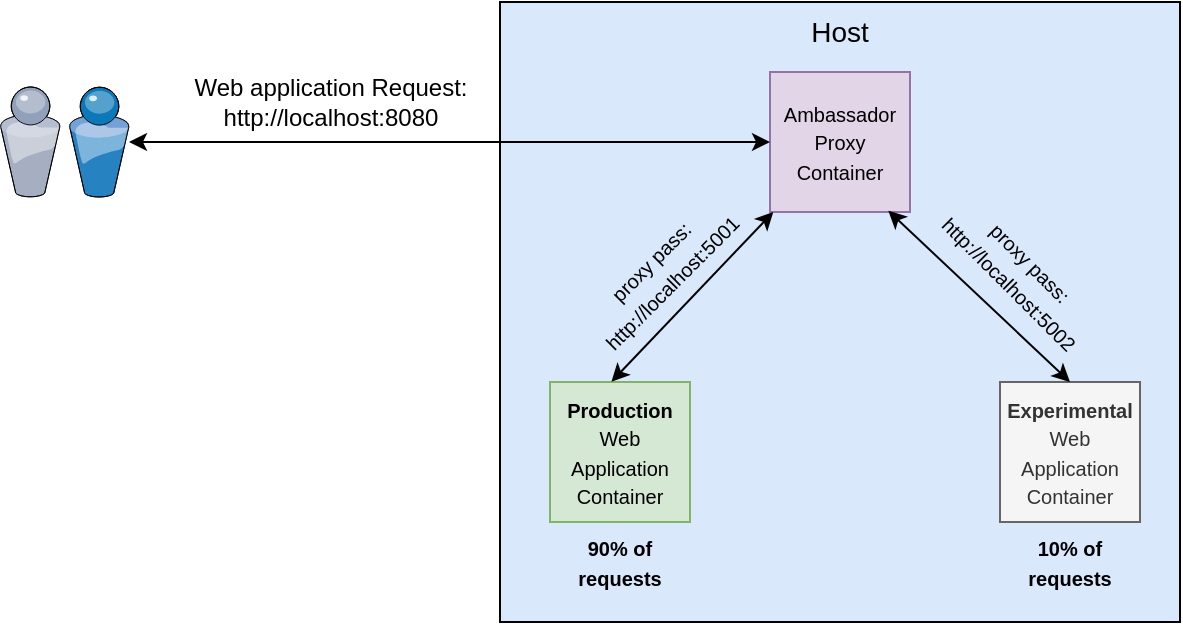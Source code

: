<mxfile version="13.4.6"><diagram name="Page-1" id="e3a06f82-3646-2815-327d-82caf3d4e204"><mxGraphModel dx="981" dy="526" grid="1" gridSize="10" guides="1" tooltips="1" connect="1" arrows="1" fold="1" page="1" pageScale="1.5" pageWidth="1169" pageHeight="826" background="none" math="0" shadow="0"><root><mxCell id="0" style=";html=1;"/><mxCell id="1" style=";html=1;" parent="0"/><mxCell id="6a7d8f32e03d9370-58" value="Host" style="whiteSpace=wrap;html=1;fillColor=#dae8fc;fontSize=14;verticalAlign=top;" parent="1" vertex="1"><mxGeometry x="350" y="280" width="340" height="310" as="geometry"/></mxCell><mxCell id="x1QHgHqs99vp4-y2KGeg-4" value="" style="verticalLabelPosition=bottom;aspect=fixed;html=1;verticalAlign=top;strokeColor=none;align=center;outlineConnect=0;shape=mxgraph.citrix.users;" parent="1" vertex="1"><mxGeometry x="100" y="322.5" width="64.5" height="55" as="geometry"/></mxCell><mxCell id="x1QHgHqs99vp4-y2KGeg-5" value="&lt;font style=&quot;font-size: 10px&quot;&gt;&lt;b&gt;Production&lt;/b&gt; Web Application Container&lt;/font&gt;" style="whiteSpace=wrap;html=1;aspect=fixed;fillColor=#d5e8d4;strokeColor=#82b366;" parent="1" vertex="1"><mxGeometry x="375" y="470" width="70" height="70" as="geometry"/></mxCell><mxCell id="x1QHgHqs99vp4-y2KGeg-6" value="&lt;font style=&quot;font-size: 10px&quot;&gt;&lt;b&gt;Experimental&lt;/b&gt; Web Application Container&lt;/font&gt;" style="whiteSpace=wrap;html=1;aspect=fixed;fillColor=#f5f5f5;strokeColor=#666666;fontColor=#333333;" parent="1" vertex="1"><mxGeometry x="600" y="470" width="70" height="70" as="geometry"/></mxCell><mxCell id="x1QHgHqs99vp4-y2KGeg-10" value="Web application Request:&lt;br&gt;http://localhost:8080" style="text;html=1;resizable=0;autosize=1;align=center;verticalAlign=middle;points=[];fillColor=none;strokeColor=none;rounded=0;" parent="1" vertex="1"><mxGeometry x="185" y="315" width="160" height="30" as="geometry"/></mxCell><mxCell id="KZ7dhrdo7ftrQ3y7fjoT-2" value="&lt;font style=&quot;font-size: 10px&quot;&gt;Ambassador Proxy Container&lt;/font&gt;" style="whiteSpace=wrap;html=1;aspect=fixed;fillColor=#e1d5e7;strokeColor=#9673a6;" vertex="1" parent="1"><mxGeometry x="485" y="315" width="70" height="70" as="geometry"/></mxCell><mxCell id="KZ7dhrdo7ftrQ3y7fjoT-3" value="" style="endArrow=classic;startArrow=classic;html=1;entryX=0;entryY=0.5;entryDx=0;entryDy=0;" edge="1" parent="1" source="x1QHgHqs99vp4-y2KGeg-4" target="KZ7dhrdo7ftrQ3y7fjoT-2"><mxGeometry width="50" height="50" relative="1" as="geometry"><mxPoint x="410" y="470" as="sourcePoint"/><mxPoint x="460" y="420" as="targetPoint"/></mxGeometry></mxCell><mxCell id="KZ7dhrdo7ftrQ3y7fjoT-4" value="" style="endArrow=classic;startArrow=classic;html=1;exitX=0.439;exitY=-0.002;exitDx=0;exitDy=0;exitPerimeter=0;" edge="1" parent="1" source="x1QHgHqs99vp4-y2KGeg-5" target="KZ7dhrdo7ftrQ3y7fjoT-2"><mxGeometry width="50" height="50" relative="1" as="geometry"><mxPoint x="410" y="470" as="sourcePoint"/><mxPoint x="460" y="420" as="targetPoint"/></mxGeometry></mxCell><mxCell id="KZ7dhrdo7ftrQ3y7fjoT-5" value="" style="endArrow=classic;startArrow=classic;html=1;exitX=0.5;exitY=0;exitDx=0;exitDy=0;entryX=0.845;entryY=0.991;entryDx=0;entryDy=0;entryPerimeter=0;" edge="1" parent="1" source="x1QHgHqs99vp4-y2KGeg-6" target="KZ7dhrdo7ftrQ3y7fjoT-2"><mxGeometry width="50" height="50" relative="1" as="geometry"><mxPoint x="486.71" y="429.86" as="sourcePoint"/><mxPoint x="520.004" y="385.0" as="targetPoint"/></mxGeometry></mxCell><mxCell id="KZ7dhrdo7ftrQ3y7fjoT-6" value="&lt;b&gt;&lt;font style=&quot;font-size: 10px&quot;&gt;90% of requests&lt;/font&gt;&lt;/b&gt;" style="text;html=1;strokeColor=none;fillColor=none;align=center;verticalAlign=middle;whiteSpace=wrap;rounded=0;" vertex="1" parent="1"><mxGeometry x="375" y="550" width="70" height="20" as="geometry"/></mxCell><mxCell id="KZ7dhrdo7ftrQ3y7fjoT-7" value="&lt;b&gt;&lt;font style=&quot;font-size: 10px&quot;&gt;10% of requests&lt;/font&gt;&lt;/b&gt;" style="text;html=1;strokeColor=none;fillColor=none;align=center;verticalAlign=middle;whiteSpace=wrap;rounded=0;" vertex="1" parent="1"><mxGeometry x="600" y="550" width="70" height="20" as="geometry"/></mxCell><mxCell id="KZ7dhrdo7ftrQ3y7fjoT-8" value="&lt;font style=&quot;font-size: 10px&quot;&gt;proxy pass:&lt;br&gt;http://localhost:5001&lt;/font&gt;" style="text;html=1;resizable=0;autosize=1;align=center;verticalAlign=middle;points=[];fillColor=none;strokeColor=none;rounded=0;rotation=-45;" vertex="1" parent="1"><mxGeometry x="375" y="400" width="110" height="30" as="geometry"/></mxCell><mxCell id="KZ7dhrdo7ftrQ3y7fjoT-10" value="&lt;font style=&quot;font-size: 10px&quot;&gt;proxy pass:&lt;br&gt;http://localhost:5002&lt;/font&gt;" style="text;html=1;resizable=0;autosize=1;align=center;verticalAlign=middle;points=[];fillColor=none;strokeColor=none;rounded=0;rotation=45;" vertex="1" parent="1"><mxGeometry x="555" y="400" width="110" height="30" as="geometry"/></mxCell></root></mxGraphModel></diagram></mxfile>